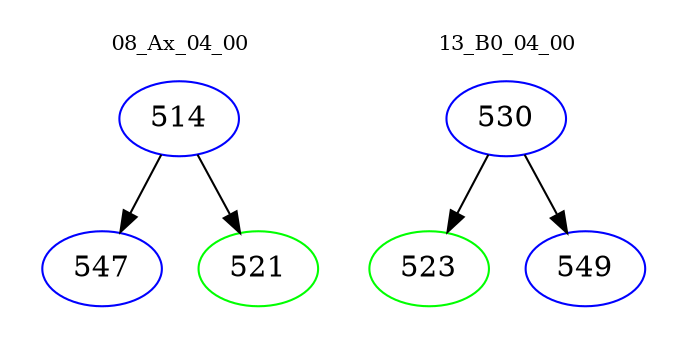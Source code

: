 digraph{
subgraph cluster_0 {
color = white
label = "08_Ax_04_00";
fontsize=10;
T0_514 [label="514", color="blue"]
T0_514 -> T0_547 [color="black"]
T0_547 [label="547", color="blue"]
T0_514 -> T0_521 [color="black"]
T0_521 [label="521", color="green"]
}
subgraph cluster_1 {
color = white
label = "13_B0_04_00";
fontsize=10;
T1_530 [label="530", color="blue"]
T1_530 -> T1_523 [color="black"]
T1_523 [label="523", color="green"]
T1_530 -> T1_549 [color="black"]
T1_549 [label="549", color="blue"]
}
}
